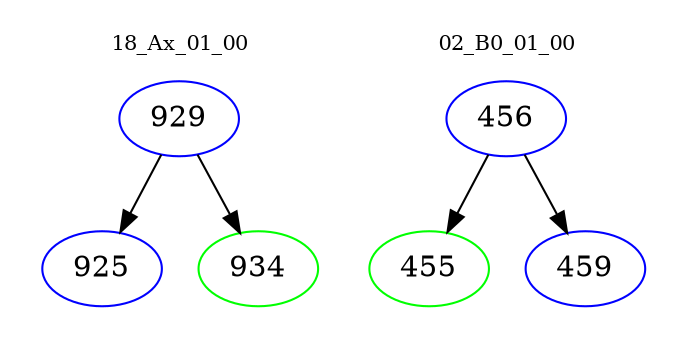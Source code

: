 digraph{
subgraph cluster_0 {
color = white
label = "18_Ax_01_00";
fontsize=10;
T0_929 [label="929", color="blue"]
T0_929 -> T0_925 [color="black"]
T0_925 [label="925", color="blue"]
T0_929 -> T0_934 [color="black"]
T0_934 [label="934", color="green"]
}
subgraph cluster_1 {
color = white
label = "02_B0_01_00";
fontsize=10;
T1_456 [label="456", color="blue"]
T1_456 -> T1_455 [color="black"]
T1_455 [label="455", color="green"]
T1_456 -> T1_459 [color="black"]
T1_459 [label="459", color="blue"]
}
}

